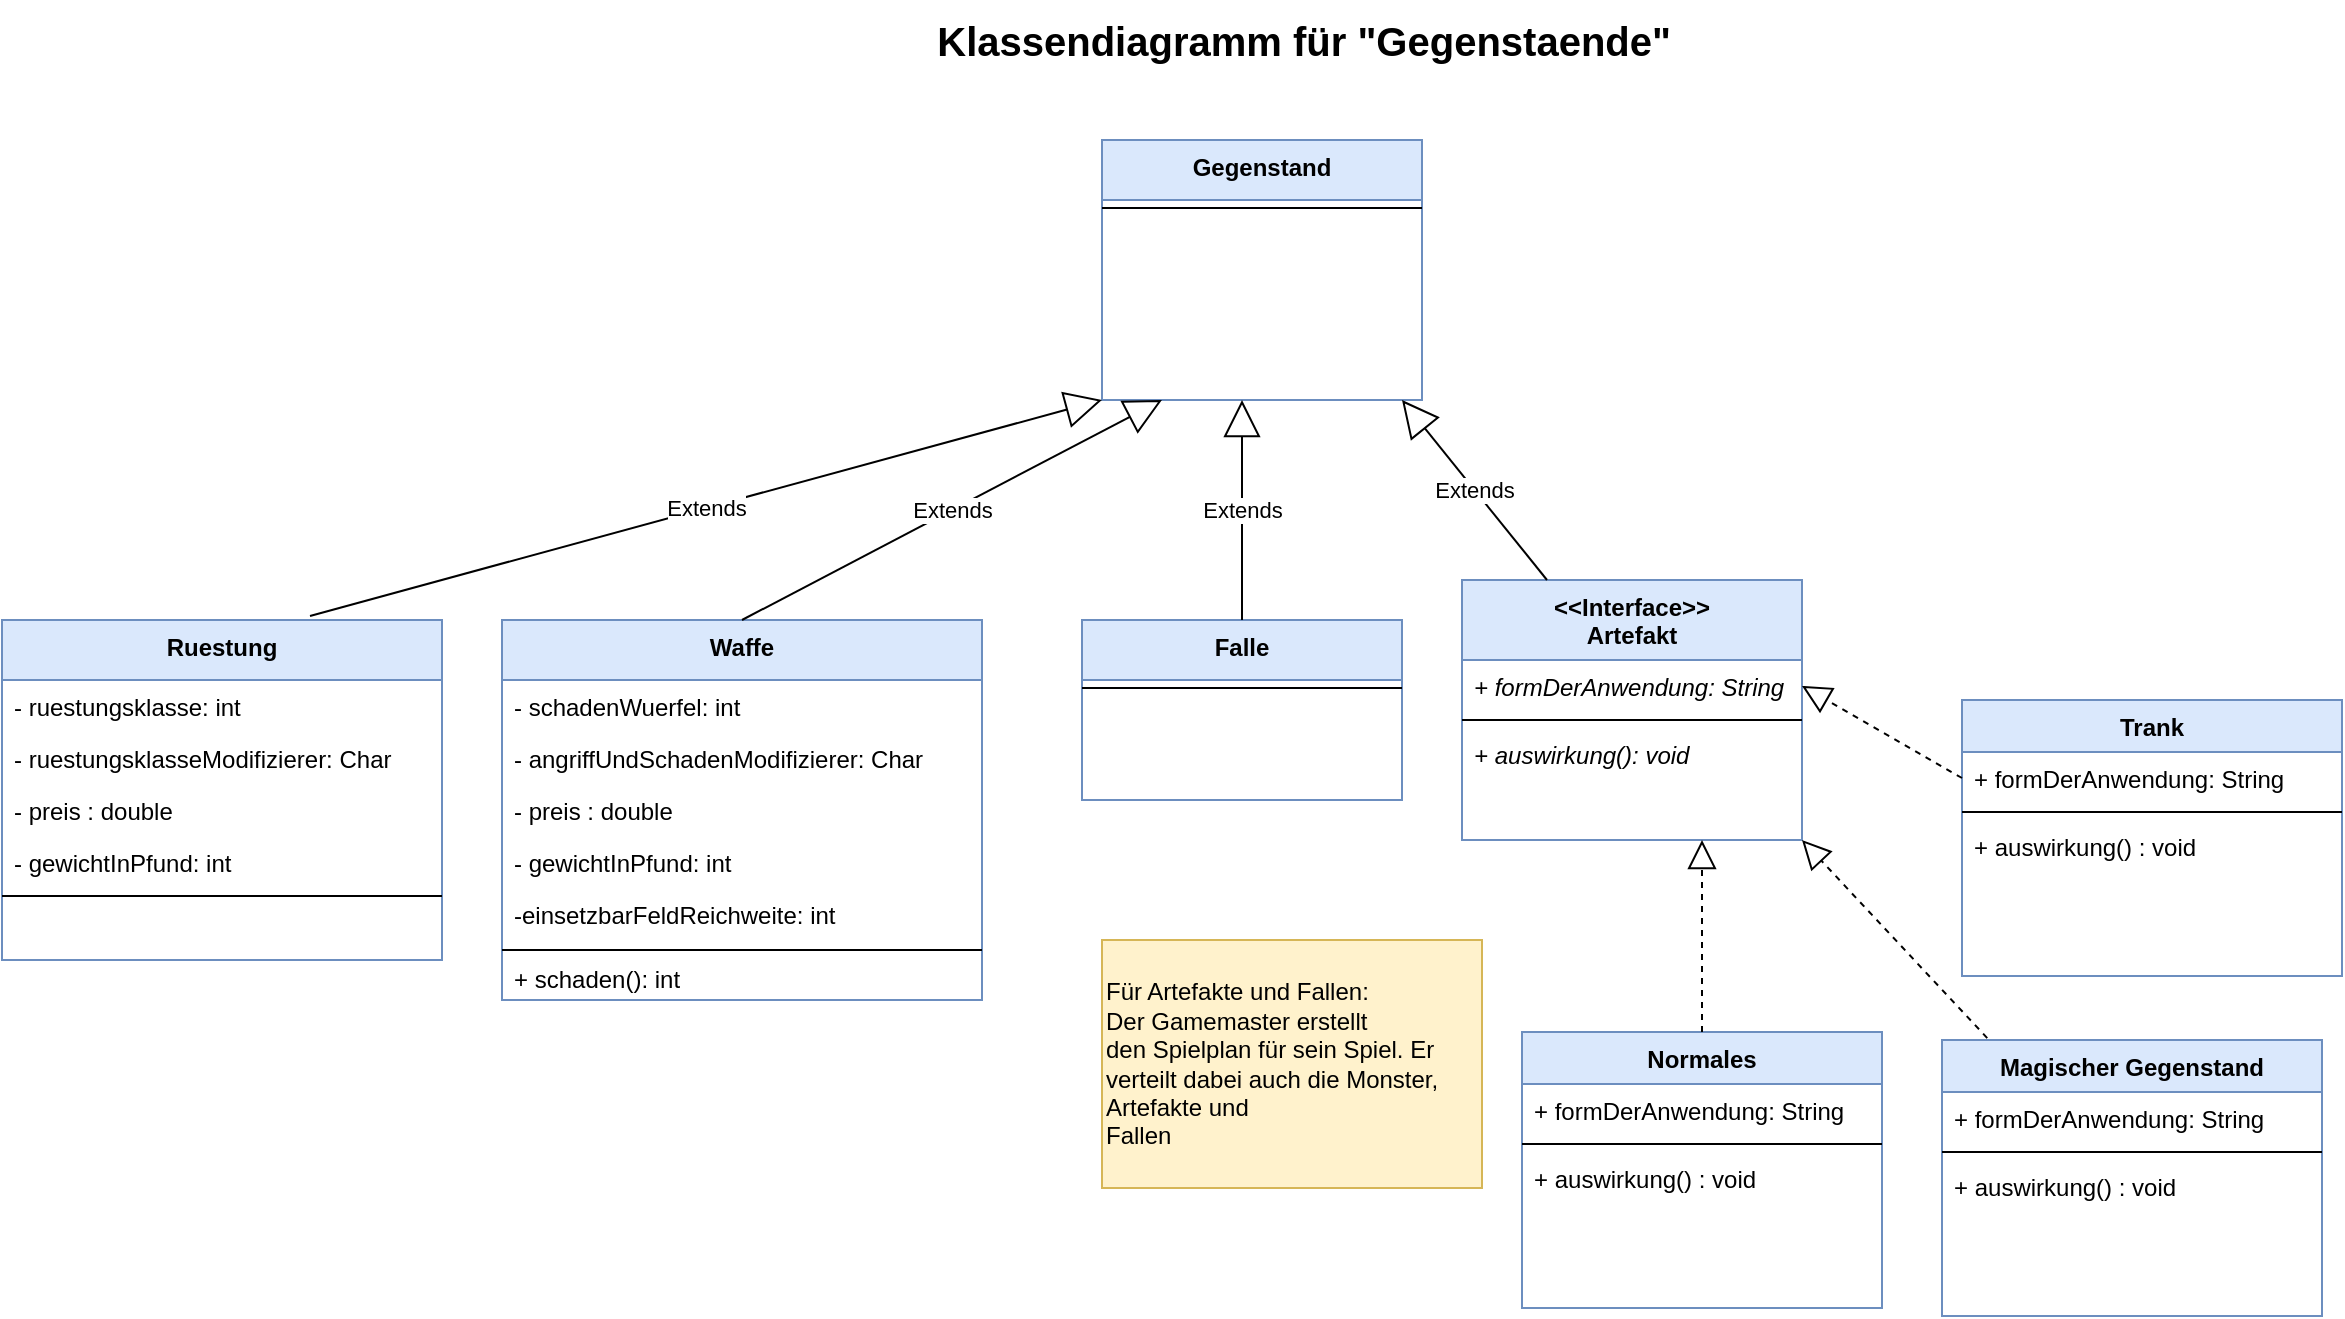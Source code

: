<mxfile version="20.8.23" type="device"><diagram id="C5RBs43oDa-KdzZeNtuy" name="Page-1"><mxGraphModel dx="2214" dy="766" grid="1" gridSize="10" guides="1" tooltips="1" connect="1" arrows="1" fold="1" page="1" pageScale="1" pageWidth="827" pageHeight="1169" math="0" shadow="0"><root><mxCell id="WIyWlLk6GJQsqaUBKTNV-0"/><mxCell id="WIyWlLk6GJQsqaUBKTNV-1" parent="WIyWlLk6GJQsqaUBKTNV-0"/><mxCell id="zkfFHV4jXpPFQw0GAbJ--0" value="Gegenstand" style="swimlane;fontStyle=1;align=center;verticalAlign=top;childLayout=stackLayout;horizontal=1;startSize=30;horizontalStack=0;resizeParent=1;resizeLast=0;collapsible=1;marginBottom=0;rounded=0;shadow=0;strokeWidth=1;fillColor=#dae8fc;strokeColor=#6c8ebf;" parent="WIyWlLk6GJQsqaUBKTNV-1" vertex="1"><mxGeometry x="450" y="70" width="160" height="130" as="geometry"><mxRectangle x="230" y="140" width="160" height="26" as="alternateBounds"/></mxGeometry></mxCell><mxCell id="zkfFHV4jXpPFQw0GAbJ--4" value="" style="line;html=1;strokeWidth=1;align=left;verticalAlign=middle;spacingTop=-1;spacingLeft=3;spacingRight=3;rotatable=0;labelPosition=right;points=[];portConstraint=eastwest;" parent="zkfFHV4jXpPFQw0GAbJ--0" vertex="1"><mxGeometry y="30" width="160" height="8" as="geometry"/></mxCell><mxCell id="zkfFHV4jXpPFQw0GAbJ--6" value="Ruestung" style="swimlane;fontStyle=1;align=center;verticalAlign=top;childLayout=stackLayout;horizontal=1;startSize=30;horizontalStack=0;resizeParent=1;resizeLast=0;collapsible=1;marginBottom=0;rounded=0;shadow=0;strokeWidth=1;fillColor=#dae8fc;strokeColor=#6c8ebf;" parent="WIyWlLk6GJQsqaUBKTNV-1" vertex="1"><mxGeometry x="-100" y="310" width="220" height="170" as="geometry"><mxRectangle x="130" y="380" width="160" height="26" as="alternateBounds"/></mxGeometry></mxCell><mxCell id="jdlNmh9dpy0hnz_WSMQ4-87" value="- ruestungsklasse: int" style="text;align=left;verticalAlign=top;spacingLeft=4;spacingRight=4;overflow=hidden;rotatable=0;points=[[0,0.5],[1,0.5]];portConstraint=eastwest;" parent="zkfFHV4jXpPFQw0GAbJ--6" vertex="1"><mxGeometry y="30" width="220" height="26" as="geometry"/></mxCell><mxCell id="pDBR2LgxGJJ7t8s5ZoTR-42" value="- ruestungsklasseModifizierer: Char" style="text;align=left;verticalAlign=top;spacingLeft=4;spacingRight=4;overflow=hidden;rotatable=0;points=[[0,0.5],[1,0.5]];portConstraint=eastwest;" parent="zkfFHV4jXpPFQw0GAbJ--6" vertex="1"><mxGeometry y="56" width="220" height="26" as="geometry"/></mxCell><mxCell id="zkfFHV4jXpPFQw0GAbJ--7" value="- preis : double" style="text;align=left;verticalAlign=top;spacingLeft=4;spacingRight=4;overflow=hidden;rotatable=0;points=[[0,0.5],[1,0.5]];portConstraint=eastwest;" parent="zkfFHV4jXpPFQw0GAbJ--6" vertex="1"><mxGeometry y="82" width="220" height="26" as="geometry"/></mxCell><mxCell id="jdlNmh9dpy0hnz_WSMQ4-7" value="- gewichtInPfund: int" style="text;align=left;verticalAlign=top;spacingLeft=4;spacingRight=4;overflow=hidden;rotatable=0;points=[[0,0.5],[1,0.5]];portConstraint=eastwest;" parent="zkfFHV4jXpPFQw0GAbJ--6" vertex="1"><mxGeometry y="108" width="220" height="26" as="geometry"/></mxCell><mxCell id="zkfFHV4jXpPFQw0GAbJ--9" value="" style="line;html=1;strokeWidth=1;align=left;verticalAlign=middle;spacingTop=-1;spacingLeft=3;spacingRight=3;rotatable=0;labelPosition=right;points=[];portConstraint=eastwest;" parent="zkfFHV4jXpPFQw0GAbJ--6" vertex="1"><mxGeometry y="134" width="220" height="8" as="geometry"/></mxCell><mxCell id="zkfFHV4jXpPFQw0GAbJ--13" value="Waffe" style="swimlane;fontStyle=1;align=center;verticalAlign=top;childLayout=stackLayout;horizontal=1;startSize=30;horizontalStack=0;resizeParent=1;resizeLast=0;collapsible=1;marginBottom=0;rounded=0;shadow=0;strokeWidth=1;fillColor=#dae8fc;strokeColor=#6c8ebf;" parent="WIyWlLk6GJQsqaUBKTNV-1" vertex="1"><mxGeometry x="150" y="310" width="240" height="190" as="geometry"><mxRectangle x="340" y="380" width="170" height="26" as="alternateBounds"/></mxGeometry></mxCell><mxCell id="pDBR2LgxGJJ7t8s5ZoTR-40" value="- schadenWuerfel: int" style="text;align=left;verticalAlign=top;spacingLeft=4;spacingRight=4;overflow=hidden;rotatable=0;points=[[0,0.5],[1,0.5]];portConstraint=eastwest;" parent="zkfFHV4jXpPFQw0GAbJ--13" vertex="1"><mxGeometry y="30" width="240" height="26" as="geometry"/></mxCell><mxCell id="jdlNmh9dpy0hnz_WSMQ4-2" value="- angriffUndSchadenModifizierer: Char" style="text;align=left;verticalAlign=top;spacingLeft=4;spacingRight=4;overflow=hidden;rotatable=0;points=[[0,0.5],[1,0.5]];portConstraint=eastwest;" parent="zkfFHV4jXpPFQw0GAbJ--13" vertex="1"><mxGeometry y="56" width="240" height="26" as="geometry"/></mxCell><mxCell id="5VYtcVGwD0X2BU78A318-43" value="- preis : double" style="text;align=left;verticalAlign=top;spacingLeft=4;spacingRight=4;overflow=hidden;rotatable=0;points=[[0,0.5],[1,0.5]];portConstraint=eastwest;" parent="zkfFHV4jXpPFQw0GAbJ--13" vertex="1"><mxGeometry y="82" width="240" height="26" as="geometry"/></mxCell><mxCell id="jdlNmh9dpy0hnz_WSMQ4-3" value="- gewichtInPfund: int" style="text;align=left;verticalAlign=top;spacingLeft=4;spacingRight=4;overflow=hidden;rotatable=0;points=[[0,0.5],[1,0.5]];portConstraint=eastwest;" parent="zkfFHV4jXpPFQw0GAbJ--13" vertex="1"><mxGeometry y="108" width="240" height="26" as="geometry"/></mxCell><mxCell id="5VYtcVGwD0X2BU78A318-42" value="-einsetzbarFeldReichweite: int" style="text;align=left;verticalAlign=top;spacingLeft=4;spacingRight=4;overflow=hidden;rotatable=0;points=[[0,0.5],[1,0.5]];portConstraint=eastwest;" parent="zkfFHV4jXpPFQw0GAbJ--13" vertex="1"><mxGeometry y="134" width="240" height="30" as="geometry"/></mxCell><mxCell id="zkfFHV4jXpPFQw0GAbJ--15" value="" style="line;html=1;strokeWidth=1;align=left;verticalAlign=middle;spacingTop=-1;spacingLeft=3;spacingRight=3;rotatable=0;labelPosition=right;points=[];portConstraint=eastwest;" parent="zkfFHV4jXpPFQw0GAbJ--13" vertex="1"><mxGeometry y="164" width="240" height="2" as="geometry"/></mxCell><mxCell id="5VYtcVGwD0X2BU78A318-32" value="+ schaden(): int" style="text;align=left;verticalAlign=top;spacingLeft=4;spacingRight=4;overflow=hidden;rotatable=0;points=[[0,0.5],[1,0.5]];portConstraint=eastwest;fontStyle=0" parent="zkfFHV4jXpPFQw0GAbJ--13" vertex="1"><mxGeometry y="166" width="240" height="24" as="geometry"/></mxCell><mxCell id="5VYtcVGwD0X2BU78A318-0" value="Magischer Gegenstand" style="swimlane;fontStyle=1;align=center;verticalAlign=top;childLayout=stackLayout;horizontal=1;startSize=26;horizontalStack=0;resizeParent=1;resizeLast=0;collapsible=1;marginBottom=0;rounded=0;shadow=0;strokeWidth=1;fillColor=#dae8fc;strokeColor=#6c8ebf;" parent="WIyWlLk6GJQsqaUBKTNV-1" vertex="1"><mxGeometry x="870" y="520" width="190" height="138" as="geometry"><mxRectangle x="130" y="380" width="160" height="26" as="alternateBounds"/></mxGeometry></mxCell><mxCell id="pDBR2LgxGJJ7t8s5ZoTR-47" value="+ formDerAnwendung: String" style="text;align=left;verticalAlign=top;spacingLeft=4;spacingRight=4;overflow=hidden;rotatable=0;points=[[0,0.5],[1,0.5]];portConstraint=eastwest;fontStyle=0" parent="5VYtcVGwD0X2BU78A318-0" vertex="1"><mxGeometry y="26" width="190" height="26" as="geometry"/></mxCell><mxCell id="5VYtcVGwD0X2BU78A318-3" value="" style="line;html=1;strokeWidth=1;align=left;verticalAlign=middle;spacingTop=-1;spacingLeft=3;spacingRight=3;rotatable=0;labelPosition=right;points=[];portConstraint=eastwest;" parent="5VYtcVGwD0X2BU78A318-0" vertex="1"><mxGeometry y="52" width="190" height="8" as="geometry"/></mxCell><mxCell id="5VYtcVGwD0X2BU78A318-5" value="+ auswirkung() : void" style="text;align=left;verticalAlign=top;spacingLeft=4;spacingRight=4;overflow=hidden;rotatable=0;points=[[0,0.5],[1,0.5]];portConstraint=eastwest;" parent="5VYtcVGwD0X2BU78A318-0" vertex="1"><mxGeometry y="60" width="190" height="26" as="geometry"/></mxCell><mxCell id="5VYtcVGwD0X2BU78A318-12" value="Falle" style="swimlane;fontStyle=1;align=center;verticalAlign=top;childLayout=stackLayout;horizontal=1;startSize=30;horizontalStack=0;resizeParent=1;resizeLast=0;collapsible=1;marginBottom=0;rounded=0;shadow=0;strokeWidth=1;fillColor=#dae8fc;strokeColor=#6c8ebf;" parent="WIyWlLk6GJQsqaUBKTNV-1" vertex="1"><mxGeometry x="440" y="310" width="160" height="90" as="geometry"><mxRectangle x="130" y="380" width="160" height="26" as="alternateBounds"/></mxGeometry></mxCell><mxCell id="5VYtcVGwD0X2BU78A318-15" value="" style="line;html=1;strokeWidth=1;align=left;verticalAlign=middle;spacingTop=-1;spacingLeft=3;spacingRight=3;rotatable=0;labelPosition=right;points=[];portConstraint=eastwest;" parent="5VYtcVGwD0X2BU78A318-12" vertex="1"><mxGeometry y="30" width="160" height="8" as="geometry"/></mxCell><mxCell id="5VYtcVGwD0X2BU78A318-18" value="Trank" style="swimlane;fontStyle=1;align=center;verticalAlign=top;childLayout=stackLayout;horizontal=1;startSize=26;horizontalStack=0;resizeParent=1;resizeLast=0;collapsible=1;marginBottom=0;rounded=0;shadow=0;strokeWidth=1;fillColor=#dae8fc;strokeColor=#6c8ebf;" parent="WIyWlLk6GJQsqaUBKTNV-1" vertex="1"><mxGeometry x="880" y="350" width="190" height="138" as="geometry"><mxRectangle x="130" y="380" width="160" height="26" as="alternateBounds"/></mxGeometry></mxCell><mxCell id="pDBR2LgxGJJ7t8s5ZoTR-48" value="+ formDerAnwendung: String" style="text;align=left;verticalAlign=top;spacingLeft=4;spacingRight=4;overflow=hidden;rotatable=0;points=[[0,0.5],[1,0.5]];portConstraint=eastwest;fontStyle=0" parent="5VYtcVGwD0X2BU78A318-18" vertex="1"><mxGeometry y="26" width="190" height="26" as="geometry"/></mxCell><mxCell id="5VYtcVGwD0X2BU78A318-21" value="" style="line;html=1;strokeWidth=1;align=left;verticalAlign=middle;spacingTop=-1;spacingLeft=3;spacingRight=3;rotatable=0;labelPosition=right;points=[];portConstraint=eastwest;" parent="5VYtcVGwD0X2BU78A318-18" vertex="1"><mxGeometry y="52" width="190" height="8" as="geometry"/></mxCell><mxCell id="5VYtcVGwD0X2BU78A318-23" value="+ auswirkung() : void" style="text;align=left;verticalAlign=top;spacingLeft=4;spacingRight=4;overflow=hidden;rotatable=0;points=[[0,0.5],[1,0.5]];portConstraint=eastwest;" parent="5VYtcVGwD0X2BU78A318-18" vertex="1"><mxGeometry y="60" width="190" height="26" as="geometry"/></mxCell><mxCell id="5VYtcVGwD0X2BU78A318-35" value="&lt;&lt;Interface&gt;&gt;&#10;Artefakt" style="swimlane;fontStyle=1;align=center;verticalAlign=top;childLayout=stackLayout;horizontal=1;startSize=40;horizontalStack=0;resizeParent=1;resizeLast=0;collapsible=1;marginBottom=0;rounded=0;shadow=0;strokeWidth=1;fillColor=#dae8fc;strokeColor=#6c8ebf;" parent="WIyWlLk6GJQsqaUBKTNV-1" vertex="1"><mxGeometry x="630" y="290" width="170" height="130" as="geometry"><mxRectangle x="130" y="380" width="160" height="26" as="alternateBounds"/></mxGeometry></mxCell><mxCell id="pDBR2LgxGJJ7t8s5ZoTR-45" value="+ formDerAnwendung: String" style="text;align=left;verticalAlign=top;spacingLeft=4;spacingRight=4;overflow=hidden;rotatable=0;points=[[0,0.5],[1,0.5]];portConstraint=eastwest;fontStyle=2" parent="5VYtcVGwD0X2BU78A318-35" vertex="1"><mxGeometry y="40" width="170" height="26" as="geometry"/></mxCell><mxCell id="5VYtcVGwD0X2BU78A318-38" value="" style="line;html=1;strokeWidth=1;align=left;verticalAlign=middle;spacingTop=-1;spacingLeft=3;spacingRight=3;rotatable=0;labelPosition=right;points=[];portConstraint=eastwest;" parent="5VYtcVGwD0X2BU78A318-35" vertex="1"><mxGeometry y="66" width="170" height="8" as="geometry"/></mxCell><mxCell id="5VYtcVGwD0X2BU78A318-39" value="+ auswirkung(): void" style="text;align=left;verticalAlign=top;spacingLeft=4;spacingRight=4;overflow=hidden;rotatable=0;points=[[0,0.5],[1,0.5]];portConstraint=eastwest;fontStyle=2" parent="5VYtcVGwD0X2BU78A318-35" vertex="1"><mxGeometry y="74" width="170" height="26" as="geometry"/></mxCell><mxCell id="jdlNmh9dpy0hnz_WSMQ4-22" value="&lt;b&gt;&lt;font style=&quot;font-size: 20px;&quot;&gt;&amp;nbsp; Klassendiagramm für &quot;Gegenstaende&quot;&lt;/font&gt;&lt;/b&gt;" style="text;html=1;align=center;verticalAlign=middle;resizable=0;points=[];autosize=1;strokeColor=none;fillColor=none;" parent="WIyWlLk6GJQsqaUBKTNV-1" vertex="1"><mxGeometry x="345" width="400" height="40" as="geometry"/></mxCell><mxCell id="pDBR2LgxGJJ7t8s5ZoTR-24" value="Normales" style="swimlane;fontStyle=1;align=center;verticalAlign=top;childLayout=stackLayout;horizontal=1;startSize=26;horizontalStack=0;resizeParent=1;resizeLast=0;collapsible=1;marginBottom=0;rounded=0;shadow=0;strokeWidth=1;fillColor=#dae8fc;strokeColor=#6c8ebf;" parent="WIyWlLk6GJQsqaUBKTNV-1" vertex="1"><mxGeometry x="660" y="516" width="180" height="138" as="geometry"><mxRectangle x="130" y="380" width="160" height="26" as="alternateBounds"/></mxGeometry></mxCell><mxCell id="pDBR2LgxGJJ7t8s5ZoTR-46" value="+ formDerAnwendung: String" style="text;align=left;verticalAlign=top;spacingLeft=4;spacingRight=4;overflow=hidden;rotatable=0;points=[[0,0.5],[1,0.5]];portConstraint=eastwest;fontStyle=0" parent="pDBR2LgxGJJ7t8s5ZoTR-24" vertex="1"><mxGeometry y="26" width="180" height="26" as="geometry"/></mxCell><mxCell id="pDBR2LgxGJJ7t8s5ZoTR-27" value="" style="line;html=1;strokeWidth=1;align=left;verticalAlign=middle;spacingTop=-1;spacingLeft=3;spacingRight=3;rotatable=0;labelPosition=right;points=[];portConstraint=eastwest;" parent="pDBR2LgxGJJ7t8s5ZoTR-24" vertex="1"><mxGeometry y="52" width="180" height="8" as="geometry"/></mxCell><mxCell id="pDBR2LgxGJJ7t8s5ZoTR-28" value="+ auswirkung() : void" style="text;align=left;verticalAlign=top;spacingLeft=4;spacingRight=4;overflow=hidden;rotatable=0;points=[[0,0.5],[1,0.5]];portConstraint=eastwest;" parent="pDBR2LgxGJJ7t8s5ZoTR-24" vertex="1"><mxGeometry y="60" width="180" height="26" as="geometry"/></mxCell><mxCell id="pDBR2LgxGJJ7t8s5ZoTR-52" value="Für Artefakte und Fallen:&lt;br&gt;Der Gamemaster erstellt&lt;br&gt;den Spielplan für sein Spiel. Er verteilt dabei auch die Monster, Artefakte und&lt;br&gt;Fallen" style="text;html=1;strokeColor=#d6b656;fillColor=#fff2cc;align=left;verticalAlign=middle;whiteSpace=wrap;rounded=0;" parent="WIyWlLk6GJQsqaUBKTNV-1" vertex="1"><mxGeometry x="450" y="470" width="190" height="124" as="geometry"/></mxCell><mxCell id="JwB7eBhW9one_JN_nESM-1" value="" style="endArrow=block;dashed=1;endFill=0;endSize=12;html=1;rounded=0;exitX=0.5;exitY=0;exitDx=0;exitDy=0;" edge="1" parent="WIyWlLk6GJQsqaUBKTNV-1" source="pDBR2LgxGJJ7t8s5ZoTR-24"><mxGeometry width="160" relative="1" as="geometry"><mxPoint x="730" y="510" as="sourcePoint"/><mxPoint x="750" y="420" as="targetPoint"/></mxGeometry></mxCell><mxCell id="JwB7eBhW9one_JN_nESM-2" value="" style="endArrow=block;dashed=1;endFill=0;endSize=12;html=1;rounded=0;exitX=0.119;exitY=-0.007;exitDx=0;exitDy=0;entryX=1;entryY=1;entryDx=0;entryDy=0;exitPerimeter=0;" edge="1" parent="WIyWlLk6GJQsqaUBKTNV-1" source="5VYtcVGwD0X2BU78A318-0" target="5VYtcVGwD0X2BU78A318-35"><mxGeometry width="160" relative="1" as="geometry"><mxPoint x="770" y="526" as="sourcePoint"/><mxPoint x="760" y="460" as="targetPoint"/></mxGeometry></mxCell><mxCell id="JwB7eBhW9one_JN_nESM-3" value="" style="endArrow=block;dashed=1;endFill=0;endSize=12;html=1;rounded=0;exitX=0;exitY=0.5;exitDx=0;exitDy=0;entryX=1;entryY=0.5;entryDx=0;entryDy=0;" edge="1" parent="WIyWlLk6GJQsqaUBKTNV-1" source="pDBR2LgxGJJ7t8s5ZoTR-48" target="pDBR2LgxGJJ7t8s5ZoTR-45"><mxGeometry width="160" relative="1" as="geometry"><mxPoint x="780" y="536" as="sourcePoint"/><mxPoint x="770" y="470" as="targetPoint"/></mxGeometry></mxCell><mxCell id="JwB7eBhW9one_JN_nESM-4" value="Extends" style="endArrow=block;endSize=16;endFill=0;html=1;rounded=0;entryX=0;entryY=1;entryDx=0;entryDy=0;exitX=0.7;exitY=-0.012;exitDx=0;exitDy=0;exitPerimeter=0;" edge="1" parent="WIyWlLk6GJQsqaUBKTNV-1" source="zkfFHV4jXpPFQw0GAbJ--6" target="zkfFHV4jXpPFQw0GAbJ--0"><mxGeometry width="160" relative="1" as="geometry"><mxPoint x="500" y="270" as="sourcePoint"/><mxPoint x="660" y="270" as="targetPoint"/></mxGeometry></mxCell><mxCell id="JwB7eBhW9one_JN_nESM-5" value="Extends" style="endArrow=block;endSize=16;endFill=0;html=1;rounded=0;exitX=0.5;exitY=0;exitDx=0;exitDy=0;" edge="1" parent="WIyWlLk6GJQsqaUBKTNV-1" source="zkfFHV4jXpPFQw0GAbJ--13"><mxGeometry width="160" relative="1" as="geometry"><mxPoint x="64" y="318" as="sourcePoint"/><mxPoint x="480" y="200" as="targetPoint"/></mxGeometry></mxCell><mxCell id="JwB7eBhW9one_JN_nESM-6" value="Extends" style="endArrow=block;endSize=16;endFill=0;html=1;rounded=0;" edge="1" parent="WIyWlLk6GJQsqaUBKTNV-1" source="5VYtcVGwD0X2BU78A318-12"><mxGeometry width="160" relative="1" as="geometry"><mxPoint x="74" y="328" as="sourcePoint"/><mxPoint x="520" y="200" as="targetPoint"/></mxGeometry></mxCell><mxCell id="JwB7eBhW9one_JN_nESM-7" value="Extends" style="endArrow=block;endSize=16;endFill=0;html=1;rounded=0;exitX=0.25;exitY=0;exitDx=0;exitDy=0;" edge="1" parent="WIyWlLk6GJQsqaUBKTNV-1" source="5VYtcVGwD0X2BU78A318-35"><mxGeometry width="160" relative="1" as="geometry"><mxPoint x="530" y="320" as="sourcePoint"/><mxPoint x="600" y="200" as="targetPoint"/></mxGeometry></mxCell></root></mxGraphModel></diagram></mxfile>